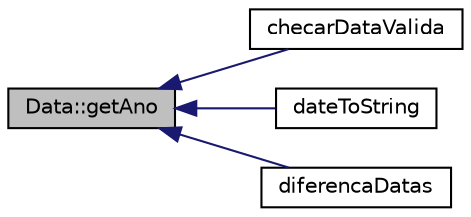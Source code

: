 digraph "Data::getAno"
{
  edge [fontname="Helvetica",fontsize="10",labelfontname="Helvetica",labelfontsize="10"];
  node [fontname="Helvetica",fontsize="10",shape=record];
  rankdir="LR";
  Node7 [label="Data::getAno",height=0.2,width=0.4,color="black", fillcolor="grey75", style="filled", fontcolor="black"];
  Node7 -> Node8 [dir="back",color="midnightblue",fontsize="10",style="solid",fontname="Helvetica"];
  Node8 [label="checarDataValida",height=0.2,width=0.4,color="black", fillcolor="white", style="filled",URL="$data_util_8h.html#a2a24ccad757742d831c83c03a8ffed25",tooltip="checa se uma data é valida "];
  Node7 -> Node9 [dir="back",color="midnightblue",fontsize="10",style="solid",fontname="Helvetica"];
  Node9 [label="dateToString",height=0.2,width=0.4,color="black", fillcolor="white", style="filled",URL="$data_util_8h.html#a1bc609409ec89406cadf7a4f1a6e61e8",tooltip="converte uma data para string "];
  Node7 -> Node10 [dir="back",color="midnightblue",fontsize="10",style="solid",fontname="Helvetica"];
  Node10 [label="diferencaDatas",height=0.2,width=0.4,color="black", fillcolor="white", style="filled",URL="$data_util_8h.html#ab3b633b3d16efe386b18d64cfeb39451",tooltip="retorna a diferença entre uma data e a data atual "];
}
